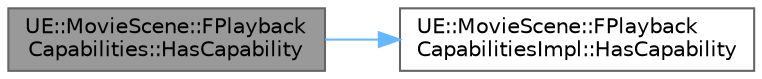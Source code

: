 digraph "UE::MovieScene::FPlaybackCapabilities::HasCapability"
{
 // INTERACTIVE_SVG=YES
 // LATEX_PDF_SIZE
  bgcolor="transparent";
  edge [fontname=Helvetica,fontsize=10,labelfontname=Helvetica,labelfontsize=10];
  node [fontname=Helvetica,fontsize=10,shape=box,height=0.2,width=0.4];
  rankdir="LR";
  Node1 [id="Node000001",label="UE::MovieScene::FPlayback\lCapabilities::HasCapability",height=0.2,width=0.4,color="gray40", fillcolor="grey60", style="filled", fontcolor="black",tooltip="Checks whether this container has the given capability."];
  Node1 -> Node2 [id="edge1_Node000001_Node000002",color="steelblue1",style="solid",tooltip=" "];
  Node2 [id="Node000002",label="UE::MovieScene::FPlayback\lCapabilitiesImpl::HasCapability",height=0.2,width=0.4,color="grey40", fillcolor="white", style="filled",URL="$d0/d99/structUE_1_1MovieScene_1_1FPlaybackCapabilitiesImpl.html#a3225ebd44d3fad1e348b1c2bff77359a",tooltip=" "];
}

